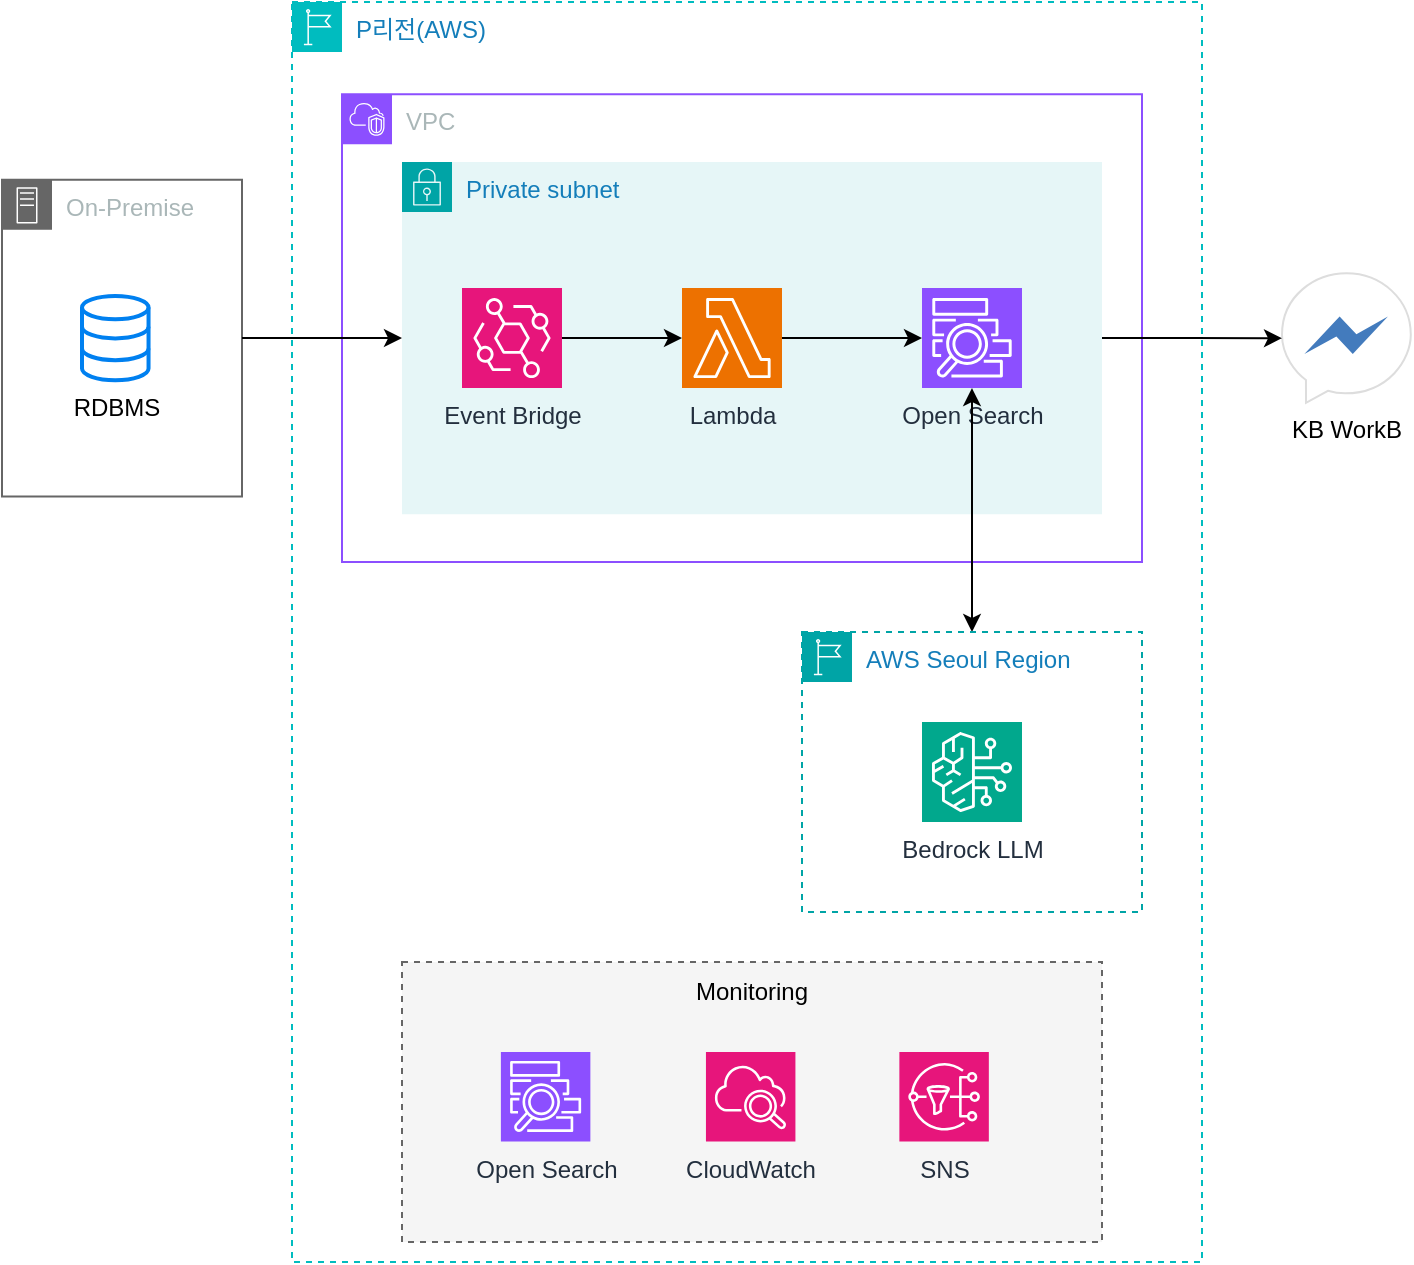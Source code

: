 <mxfile version="26.2.9">
  <diagram name="페이지-1" id="QL2JWf4hhfgYW5G41QL6">
    <mxGraphModel dx="1457" dy="808" grid="1" gridSize="10" guides="1" tooltips="1" connect="1" arrows="1" fold="1" page="1" pageScale="1" pageWidth="1169" pageHeight="827" math="0" shadow="0">
      <root>
        <mxCell id="0" />
        <mxCell id="1" parent="0" />
        <mxCell id="2aZEqWDv9AJl6gd2QVH_-1" value="VPC" style="points=[[0,0],[0.25,0],[0.5,0],[0.75,0],[1,0],[1,0.25],[1,0.5],[1,0.75],[1,1],[0.75,1],[0.5,1],[0.25,1],[0,1],[0,0.75],[0,0.5],[0,0.25]];outlineConnect=0;gradientColor=none;html=1;whiteSpace=wrap;fontSize=12;fontStyle=0;container=1;pointerEvents=0;collapsible=0;recursiveResize=0;shape=mxgraph.aws4.group;grIcon=mxgraph.aws4.group_vpc2;strokeColor=#8C4FFF;fillColor=none;verticalAlign=top;align=left;spacingLeft=30;fontColor=#AAB7B8;dashed=0;" vertex="1" parent="1">
          <mxGeometry x="370" y="145.1" width="400" height="233.9" as="geometry" />
        </mxCell>
        <mxCell id="2aZEqWDv9AJl6gd2QVH_-62" value="Private subnet" style="points=[[0,0],[0.25,0],[0.5,0],[0.75,0],[1,0],[1,0.25],[1,0.5],[1,0.75],[1,1],[0.75,1],[0.5,1],[0.25,1],[0,1],[0,0.75],[0,0.5],[0,0.25]];outlineConnect=0;gradientColor=none;html=1;whiteSpace=wrap;fontSize=12;fontStyle=0;container=0;pointerEvents=0;collapsible=0;recursiveResize=0;shape=mxgraph.aws4.group;grIcon=mxgraph.aws4.group_security_group;grStroke=0;strokeColor=#00A4A6;fillColor=#E6F6F7;verticalAlign=top;align=left;spacingLeft=30;fontColor=#147EBA;dashed=0;" vertex="1" parent="2aZEqWDv9AJl6gd2QVH_-1">
          <mxGeometry x="30" y="33.9" width="350" height="176.1" as="geometry" />
        </mxCell>
        <mxCell id="2aZEqWDv9AJl6gd2QVH_-70" value="Open Search" style="sketch=0;points=[[0,0,0],[0.25,0,0],[0.5,0,0],[0.75,0,0],[1,0,0],[0,1,0],[0.25,1,0],[0.5,1,0],[0.75,1,0],[1,1,0],[0,0.25,0],[0,0.5,0],[0,0.75,0],[1,0.25,0],[1,0.5,0],[1,0.75,0]];outlineConnect=0;fontColor=#232F3E;fillColor=#8C4FFF;strokeColor=#ffffff;dashed=0;verticalLabelPosition=bottom;verticalAlign=top;align=center;html=1;fontSize=12;fontStyle=0;aspect=fixed;shape=mxgraph.aws4.resourceIcon;resIcon=mxgraph.aws4.elasticsearch_service;direction=south;" vertex="1" parent="2aZEqWDv9AJl6gd2QVH_-1">
          <mxGeometry x="290" y="96.95" width="50" height="50" as="geometry" />
        </mxCell>
        <mxCell id="2aZEqWDv9AJl6gd2QVH_-76" style="edgeStyle=orthogonalEdgeStyle;rounded=0;orthogonalLoop=1;jettySize=auto;html=1;entryX=0.5;entryY=1;entryDx=0;entryDy=0;entryPerimeter=0;" edge="1" parent="2aZEqWDv9AJl6gd2QVH_-1" source="2aZEqWDv9AJl6gd2QVH_-71" target="2aZEqWDv9AJl6gd2QVH_-70">
          <mxGeometry relative="1" as="geometry" />
        </mxCell>
        <mxCell id="2aZEqWDv9AJl6gd2QVH_-71" value="Lambda" style="sketch=0;points=[[0,0,0],[0.25,0,0],[0.5,0,0],[0.75,0,0],[1,0,0],[0,1,0],[0.25,1,0],[0.5,1,0],[0.75,1,0],[1,1,0],[0,0.25,0],[0,0.5,0],[0,0.75,0],[1,0.25,0],[1,0.5,0],[1,0.75,0]];outlineConnect=0;fontColor=#232F3E;fillColor=#ED7100;strokeColor=#ffffff;dashed=0;verticalLabelPosition=bottom;verticalAlign=top;align=center;html=1;fontSize=12;fontStyle=0;aspect=fixed;shape=mxgraph.aws4.resourceIcon;resIcon=mxgraph.aws4.lambda;" vertex="1" parent="2aZEqWDv9AJl6gd2QVH_-1">
          <mxGeometry x="170" y="96.95" width="50" height="50" as="geometry" />
        </mxCell>
        <mxCell id="2aZEqWDv9AJl6gd2QVH_-3" value="KB WorkB" style="dashed=0;outlineConnect=0;html=1;align=center;labelPosition=center;verticalLabelPosition=bottom;verticalAlign=top;shape=mxgraph.weblogos.messenger_3;fillColor=#437BBD;strokeColor=#dddddd" vertex="1" parent="1">
          <mxGeometry x="840" y="234.65" width="64.4" height="64.8" as="geometry" />
        </mxCell>
        <mxCell id="2aZEqWDv9AJl6gd2QVH_-61" value="P리전(AWS)" style="points=[[0,0],[0.25,0],[0.5,0],[0.75,0],[1,0],[1,0.25],[1,0.5],[1,0.75],[1,1],[0.75,1],[0.5,1],[0.25,1],[0,1],[0,0.75],[0,0.5],[0,0.25]];outlineConnect=0;gradientColor=none;html=1;whiteSpace=wrap;fontSize=12;fontStyle=0;container=0;pointerEvents=0;collapsible=0;recursiveResize=0;shape=mxgraph.aws4.group;grIcon=mxgraph.aws4.group_region;strokeColor=#00BCBF;fillColor=none;verticalAlign=top;align=left;spacingLeft=30;fontColor=#147EBA;dashed=1;" vertex="1" parent="1">
          <mxGeometry x="345" y="99" width="455" height="630" as="geometry" />
        </mxCell>
        <mxCell id="2aZEqWDv9AJl6gd2QVH_-68" value="" style="group" vertex="1" connectable="0" parent="1">
          <mxGeometry x="200" y="187.89" width="120" height="158.32" as="geometry" />
        </mxCell>
        <mxCell id="2aZEqWDv9AJl6gd2QVH_-64" value="RDBMS" style="html=1;verticalLabelPosition=bottom;align=center;labelBackgroundColor=#ffffff;verticalAlign=top;strokeWidth=2;strokeColor=#0080F0;shadow=0;dashed=0;shape=mxgraph.ios7.icons.data;aspect=fixed;" vertex="1" parent="2aZEqWDv9AJl6gd2QVH_-68">
          <mxGeometry x="40.0" y="58.107" width="33.272" height="42.105" as="geometry" />
        </mxCell>
        <mxCell id="2aZEqWDv9AJl6gd2QVH_-66" value="On-Premise" style="sketch=0;outlineConnect=0;gradientColor=none;html=1;whiteSpace=wrap;fontSize=12;fontStyle=0;shape=mxgraph.aws4.group;grIcon=mxgraph.aws4.group_on_premise;strokeColor=#666666;fillColor=none;verticalAlign=top;align=left;spacingLeft=30;fontColor=#AAB7B8;dashed=0;" vertex="1" parent="2aZEqWDv9AJl6gd2QVH_-68">
          <mxGeometry width="120" height="158.32" as="geometry" />
        </mxCell>
        <mxCell id="2aZEqWDv9AJl6gd2QVH_-86" style="edgeStyle=orthogonalEdgeStyle;rounded=0;orthogonalLoop=1;jettySize=auto;html=1;startArrow=classic;startFill=1;" edge="1" parent="1" source="2aZEqWDv9AJl6gd2QVH_-70" target="2aZEqWDv9AJl6gd2QVH_-84">
          <mxGeometry relative="1" as="geometry" />
        </mxCell>
        <mxCell id="2aZEqWDv9AJl6gd2QVH_-84" value="AWS Seoul Region" style="points=[[0,0],[0.25,0],[0.5,0],[0.75,0],[1,0],[1,0.25],[1,0.5],[1,0.75],[1,1],[0.75,1],[0.5,1],[0.25,1],[0,1],[0,0.75],[0,0.5],[0,0.25]];outlineConnect=0;gradientColor=none;html=1;whiteSpace=wrap;fontSize=12;fontStyle=0;container=1;pointerEvents=0;collapsible=0;recursiveResize=0;shape=mxgraph.aws4.group;grIcon=mxgraph.aws4.group_region;strokeColor=#00A4A6;fillColor=none;verticalAlign=top;align=left;spacingLeft=30;fontColor=#147EBA;dashed=1;" vertex="1" parent="1">
          <mxGeometry x="600" y="414" width="170" height="140" as="geometry" />
        </mxCell>
        <mxCell id="2aZEqWDv9AJl6gd2QVH_-85" value="Bedrock LLM" style="sketch=0;points=[[0,0,0],[0.25,0,0],[0.5,0,0],[0.75,0,0],[1,0,0],[0,1,0],[0.25,1,0],[0.5,1,0],[0.75,1,0],[1,1,0],[0,0.25,0],[0,0.5,0],[0,0.75,0],[1,0.25,0],[1,0.5,0],[1,0.75,0]];outlineConnect=0;fontColor=#232F3E;fillColor=#01A88D;strokeColor=#ffffff;dashed=0;verticalLabelPosition=bottom;verticalAlign=top;align=center;html=1;fontSize=12;fontStyle=0;aspect=fixed;shape=mxgraph.aws4.resourceIcon;resIcon=mxgraph.aws4.bedrock;" vertex="1" parent="2aZEqWDv9AJl6gd2QVH_-84">
          <mxGeometry x="60" y="45" width="50" height="50" as="geometry" />
        </mxCell>
        <mxCell id="2aZEqWDv9AJl6gd2QVH_-87" style="edgeStyle=orthogonalEdgeStyle;rounded=0;orthogonalLoop=1;jettySize=auto;html=1;entryX=0;entryY=0.5;entryDx=0;entryDy=0;" edge="1" parent="1" source="2aZEqWDv9AJl6gd2QVH_-66" target="2aZEqWDv9AJl6gd2QVH_-62">
          <mxGeometry relative="1" as="geometry" />
        </mxCell>
        <mxCell id="2aZEqWDv9AJl6gd2QVH_-93" value="" style="group" vertex="1" connectable="0" parent="1">
          <mxGeometry x="400" y="579" width="350" height="140" as="geometry" />
        </mxCell>
        <mxCell id="2aZEqWDv9AJl6gd2QVH_-89" value="" style="rounded=0;whiteSpace=wrap;html=1;fillColor=#f5f5f5;dashed=1;fontColor=#333333;strokeColor=#666666;" vertex="1" parent="2aZEqWDv9AJl6gd2QVH_-93">
          <mxGeometry width="350.0" height="140" as="geometry" />
        </mxCell>
        <mxCell id="2aZEqWDv9AJl6gd2QVH_-90" value="Monitoring" style="text;html=1;align=center;verticalAlign=middle;whiteSpace=wrap;rounded=0;" vertex="1" parent="2aZEqWDv9AJl6gd2QVH_-93">
          <mxGeometry x="127.915" width="94.17" height="30" as="geometry" />
        </mxCell>
        <mxCell id="2aZEqWDv9AJl6gd2QVH_-91" value="Open Search" style="sketch=0;points=[[0,0,0],[0.25,0,0],[0.5,0,0],[0.75,0,0],[1,0,0],[0,1,0],[0.25,1,0],[0.5,1,0],[0.75,1,0],[1,1,0],[0,0.25,0],[0,0.5,0],[0,0.75,0],[1,0.25,0],[1,0.5,0],[1,0.75,0]];outlineConnect=0;fontColor=#232F3E;fillColor=#8C4FFF;strokeColor=#ffffff;dashed=0;verticalLabelPosition=bottom;verticalAlign=top;align=center;html=1;fontSize=12;fontStyle=0;aspect=fixed;shape=mxgraph.aws4.resourceIcon;resIcon=mxgraph.aws4.elasticsearch_service;direction=south;" vertex="1" parent="2aZEqWDv9AJl6gd2QVH_-93">
          <mxGeometry x="49.439" y="45" width="44.737" height="44.737" as="geometry" />
        </mxCell>
        <mxCell id="2aZEqWDv9AJl6gd2QVH_-92" value="CloudWatch" style="sketch=0;points=[[0,0,0],[0.25,0,0],[0.5,0,0],[0.75,0,0],[1,0,0],[0,1,0],[0.25,1,0],[0.5,1,0],[0.75,1,0],[1,1,0],[0,0.25,0],[0,0.5,0],[0,0.75,0],[1,0.25,0],[1,0.5,0],[1,0.75,0]];points=[[0,0,0],[0.25,0,0],[0.5,0,0],[0.75,0,0],[1,0,0],[0,1,0],[0.25,1,0],[0.5,1,0],[0.75,1,0],[1,1,0],[0,0.25,0],[0,0.5,0],[0,0.75,0],[1,0.25,0],[1,0.5,0],[1,0.75,0]];outlineConnect=0;fontColor=#232F3E;fillColor=#E7157B;strokeColor=#ffffff;dashed=0;verticalLabelPosition=bottom;verticalAlign=top;align=center;html=1;fontSize=12;fontStyle=0;aspect=fixed;shape=mxgraph.aws4.resourceIcon;resIcon=mxgraph.aws4.cloudwatch_2;" vertex="1" parent="2aZEqWDv9AJl6gd2QVH_-93">
          <mxGeometry x="151.975" y="45" width="44.737" height="44.737" as="geometry" />
        </mxCell>
        <mxCell id="2aZEqWDv9AJl6gd2QVH_-99" value="SNS" style="sketch=0;points=[[0,0,0],[0.25,0,0],[0.5,0,0],[0.75,0,0],[1,0,0],[0,1,0],[0.25,1,0],[0.5,1,0],[0.75,1,0],[1,1,0],[0,0.25,0],[0,0.5,0],[0,0.75,0],[1,0.25,0],[1,0.5,0],[1,0.75,0]];outlineConnect=0;fontColor=#232F3E;fillColor=#E7157B;strokeColor=#ffffff;dashed=0;verticalLabelPosition=bottom;verticalAlign=top;align=center;html=1;fontSize=12;fontStyle=0;aspect=fixed;shape=mxgraph.aws4.resourceIcon;resIcon=mxgraph.aws4.sns;" vertex="1" parent="2aZEqWDv9AJl6gd2QVH_-93">
          <mxGeometry x="248.684" y="45" width="44.737" height="44.737" as="geometry" />
        </mxCell>
        <mxCell id="2aZEqWDv9AJl6gd2QVH_-94" style="edgeStyle=orthogonalEdgeStyle;rounded=0;orthogonalLoop=1;jettySize=auto;html=1;" edge="1" parent="1" source="2aZEqWDv9AJl6gd2QVH_-62" target="2aZEqWDv9AJl6gd2QVH_-3">
          <mxGeometry relative="1" as="geometry" />
        </mxCell>
        <mxCell id="2aZEqWDv9AJl6gd2QVH_-96" value="Event Bridge" style="sketch=0;points=[[0,0,0],[0.25,0,0],[0.5,0,0],[0.75,0,0],[1,0,0],[0,1,0],[0.25,1,0],[0.5,1,0],[0.75,1,0],[1,1,0],[0,0.25,0],[0,0.5,0],[0,0.75,0],[1,0.25,0],[1,0.5,0],[1,0.75,0]];outlineConnect=0;fontColor=#232F3E;fillColor=#E7157B;strokeColor=#ffffff;dashed=0;verticalLabelPosition=bottom;verticalAlign=top;align=center;html=1;fontSize=12;fontStyle=0;aspect=fixed;shape=mxgraph.aws4.resourceIcon;resIcon=mxgraph.aws4.eventbridge;" vertex="1" parent="1">
          <mxGeometry x="430" y="242.05" width="50" height="50" as="geometry" />
        </mxCell>
        <mxCell id="2aZEqWDv9AJl6gd2QVH_-97" style="edgeStyle=orthogonalEdgeStyle;rounded=0;orthogonalLoop=1;jettySize=auto;html=1;entryX=0;entryY=0.5;entryDx=0;entryDy=0;entryPerimeter=0;" edge="1" parent="1" source="2aZEqWDv9AJl6gd2QVH_-96" target="2aZEqWDv9AJl6gd2QVH_-71">
          <mxGeometry relative="1" as="geometry" />
        </mxCell>
      </root>
    </mxGraphModel>
  </diagram>
</mxfile>
